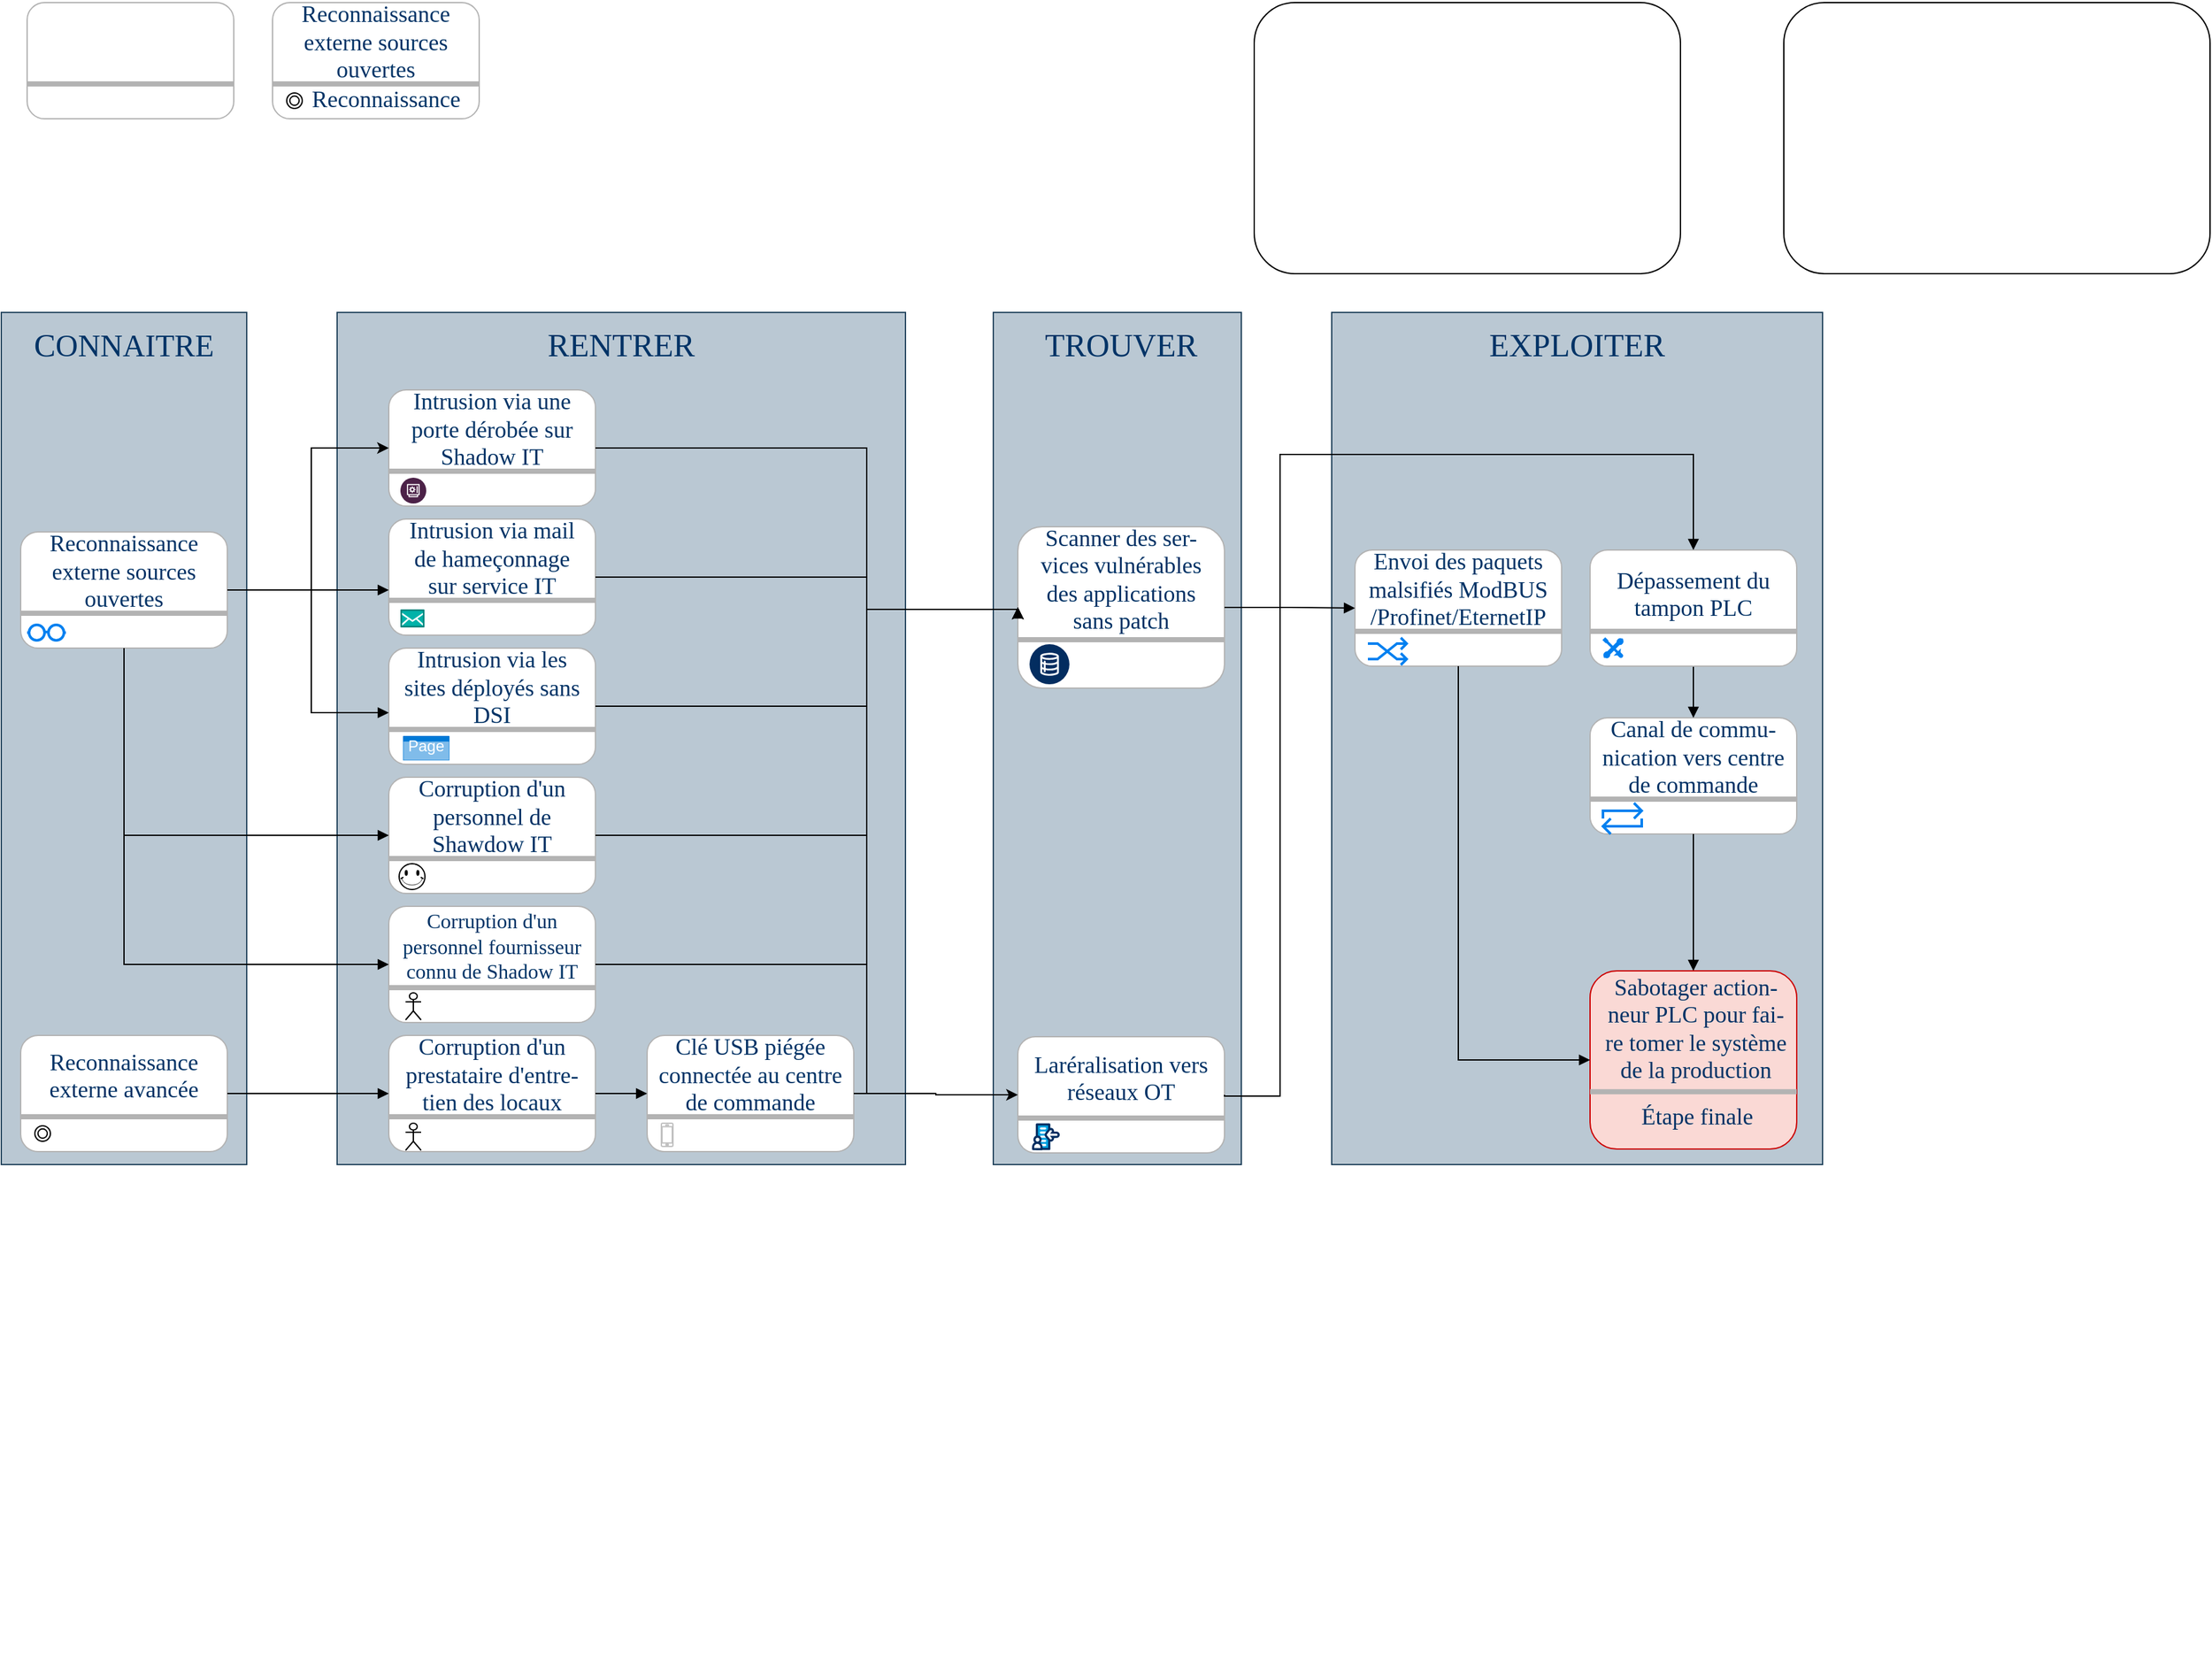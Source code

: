 <mxfile version="26.0.2">
  <diagram name="Page-1" id="RlsRpv23-9_5WFNjJSw9">
    <mxGraphModel dx="2317" dy="1750" grid="1" gridSize="10" guides="1" tooltips="1" connect="1" arrows="1" fold="1" page="1" pageScale="1" pageWidth="827" pageHeight="1169" math="0" shadow="0">
      <root>
        <mxCell id="0" />
        <mxCell id="1" parent="0" />
        <mxCell id="5TMJ9wo4u4vXd0iV7xd8-3" value="" style="rounded=1;whiteSpace=wrap;html=1;" vertex="1" parent="1">
          <mxGeometry x="1010" y="60" width="330" height="210" as="geometry" />
        </mxCell>
        <mxCell id="5TMJ9wo4u4vXd0iV7xd8-4" value="" style="rounded=1;whiteSpace=wrap;html=1;" vertex="1" parent="1">
          <mxGeometry x="1420" y="60" width="330" height="210" as="geometry" />
        </mxCell>
        <mxCell id="5TMJ9wo4u4vXd0iV7xd8-5" value="" style="rounded=0;whiteSpace=wrap;html=1;fillColor=#bac8d3;strokeColor=#23445d;labelBackgroundColor=none;" vertex="1" parent="1">
          <mxGeometry x="40" y="300" width="190" height="660" as="geometry" />
        </mxCell>
        <mxCell id="5TMJ9wo4u4vXd0iV7xd8-8" value="&lt;font face=&quot;Times New Roman&quot; style=&quot;color: rgb(0, 51, 102); font-size: 25px;&quot;&gt;C&lt;/font&gt;&lt;font face=&quot;Times New Roman&quot; style=&quot;color: rgb(0, 51, 102); font-size: 24px;&quot;&gt;ONNAITRE&lt;/font&gt;" style="text;html=1;align=center;verticalAlign=middle;whiteSpace=wrap;rounded=0;" vertex="1" parent="1">
          <mxGeometry x="65" y="310" width="140" height="30" as="geometry" />
        </mxCell>
        <mxCell id="5TMJ9wo4u4vXd0iV7xd8-11" value="" style="shape=link;html=1;rounded=0;" edge="1" parent="1">
          <mxGeometry width="100" relative="1" as="geometry">
            <mxPoint x="62.5" y="500" as="sourcePoint" />
            <mxPoint x="62.5" y="500" as="targetPoint" />
          </mxGeometry>
        </mxCell>
        <mxCell id="5TMJ9wo4u4vXd0iV7xd8-12" value="" style="shape=link;html=1;rounded=0;" edge="1" parent="1">
          <mxGeometry width="100" relative="1" as="geometry">
            <mxPoint x="62.5" y="500" as="sourcePoint" />
            <mxPoint x="62.5" y="500" as="targetPoint" />
          </mxGeometry>
        </mxCell>
        <mxCell id="5TMJ9wo4u4vXd0iV7xd8-17" value="" style="group" vertex="1" connectable="0" parent="1">
          <mxGeometry x="60" y="60" width="160" height="90" as="geometry" />
        </mxCell>
        <mxCell id="5TMJ9wo4u4vXd0iV7xd8-14" value="" style="rounded=1;whiteSpace=wrap;html=1;glass=0;strokeColor=#B3B3B3;" vertex="1" parent="5TMJ9wo4u4vXd0iV7xd8-17">
          <mxGeometry width="160" height="90" as="geometry" />
        </mxCell>
        <mxCell id="5TMJ9wo4u4vXd0iV7xd8-16" value="" style="line;strokeWidth=4;html=1;perimeter=backbonePerimeter;points=[];outlineConnect=0;fillColor=default;gradientColor=none;strokeColor=#B3B3B3;" vertex="1" parent="5TMJ9wo4u4vXd0iV7xd8-17">
          <mxGeometry y="58" width="160" height="10" as="geometry" />
        </mxCell>
        <mxCell id="5TMJ9wo4u4vXd0iV7xd8-18" value="" style="group" vertex="1" connectable="0" parent="1">
          <mxGeometry x="55" y="470" width="160" height="90" as="geometry" />
        </mxCell>
        <mxCell id="5TMJ9wo4u4vXd0iV7xd8-19" value="" style="rounded=1;whiteSpace=wrap;html=1;glass=0;strokeColor=#B3B3B3;" vertex="1" parent="5TMJ9wo4u4vXd0iV7xd8-18">
          <mxGeometry width="160" height="90" as="geometry" />
        </mxCell>
        <mxCell id="5TMJ9wo4u4vXd0iV7xd8-20" value="" style="line;strokeWidth=4;html=1;perimeter=backbonePerimeter;points=[];outlineConnect=0;fillColor=default;gradientColor=none;strokeColor=#B3B3B3;" vertex="1" parent="5TMJ9wo4u4vXd0iV7xd8-18">
          <mxGeometry y="58" width="160" height="10" as="geometry" />
        </mxCell>
        <mxCell id="5TMJ9wo4u4vXd0iV7xd8-21" value="&lt;font face=&quot;Times New Roman&quot; style=&quot;color: rgb(0, 51, 102); font-size: 18px;&quot;&gt;Reconnaissance externe sources ouvertes&lt;/font&gt;" style="text;align=center;verticalAlign=bottom;rounded=0;spacing=0;horizontal=1;fontSize=12;labelPosition=center;verticalLabelPosition=top;spacingTop=0;spacingBottom=0;spacingLeft=0;spacingRight=0;html=1;whiteSpace=wrap;" vertex="1" parent="5TMJ9wo4u4vXd0iV7xd8-18">
          <mxGeometry x="10" y="63" width="140" as="geometry" />
        </mxCell>
        <mxCell id="5TMJ9wo4u4vXd0iV7xd8-211" value="" style="html=1;verticalLabelPosition=bottom;align=center;labelBackgroundColor=#ffffff;verticalAlign=top;strokeWidth=2;strokeColor=#0080F0;shadow=0;dashed=0;shape=mxgraph.ios7.icons.glasses;" vertex="1" parent="5TMJ9wo4u4vXd0iV7xd8-18">
          <mxGeometry x="5" y="72" width="30" height="12" as="geometry" />
        </mxCell>
        <mxCell id="5TMJ9wo4u4vXd0iV7xd8-26" value="" style="shape=link;html=1;rounded=0;" edge="1" parent="1">
          <mxGeometry width="100" relative="1" as="geometry">
            <mxPoint x="257.5" y="90" as="sourcePoint" />
            <mxPoint x="257.5" y="90" as="targetPoint" />
          </mxGeometry>
        </mxCell>
        <mxCell id="5TMJ9wo4u4vXd0iV7xd8-27" value="" style="shape=link;html=1;rounded=0;" edge="1" parent="1">
          <mxGeometry width="100" relative="1" as="geometry">
            <mxPoint x="257.5" y="90" as="sourcePoint" />
            <mxPoint x="257.5" y="90" as="targetPoint" />
          </mxGeometry>
        </mxCell>
        <mxCell id="5TMJ9wo4u4vXd0iV7xd8-28" value="" style="group" vertex="1" connectable="0" parent="1">
          <mxGeometry x="250" y="60" width="160" height="90" as="geometry" />
        </mxCell>
        <mxCell id="5TMJ9wo4u4vXd0iV7xd8-29" value="" style="rounded=1;whiteSpace=wrap;html=1;glass=0;strokeColor=#B3B3B3;" vertex="1" parent="5TMJ9wo4u4vXd0iV7xd8-28">
          <mxGeometry width="160" height="90" as="geometry" />
        </mxCell>
        <mxCell id="5TMJ9wo4u4vXd0iV7xd8-30" value="" style="line;strokeWidth=4;html=1;perimeter=backbonePerimeter;points=[];outlineConnect=0;fillColor=default;gradientColor=none;strokeColor=#B3B3B3;" vertex="1" parent="5TMJ9wo4u4vXd0iV7xd8-28">
          <mxGeometry y="58" width="160" height="10" as="geometry" />
        </mxCell>
        <mxCell id="5TMJ9wo4u4vXd0iV7xd8-31" value="&lt;font face=&quot;Times New Roman&quot; style=&quot;color: rgb(0, 51, 102); font-size: 18px;&quot;&gt;Reconnaissance externe sources ouvertes&lt;/font&gt;" style="text;align=center;verticalAlign=bottom;rounded=0;spacing=0;horizontal=1;fontSize=12;labelPosition=center;verticalLabelPosition=top;spacingTop=0;spacingBottom=0;spacingLeft=0;spacingRight=0;html=1;whiteSpace=wrap;" vertex="1" parent="5TMJ9wo4u4vXd0iV7xd8-28">
          <mxGeometry x="10" y="63" width="140" as="geometry" />
        </mxCell>
        <mxCell id="5TMJ9wo4u4vXd0iV7xd8-32" value="" style="ellipse;shape=doubleEllipse;whiteSpace=wrap;html=1;aspect=fixed;fontColor=#003366;" vertex="1" parent="5TMJ9wo4u4vXd0iV7xd8-28">
          <mxGeometry x="11" y="70" width="12" height="12" as="geometry" />
        </mxCell>
        <mxCell id="5TMJ9wo4u4vXd0iV7xd8-33" value="&lt;font face=&quot;Times New Roman&quot; style=&quot;color: rgb(0, 51, 102); font-size: 18px;&quot;&gt;Reconnaissance&lt;/font&gt;" style="text;align=center;verticalAlign=bottom;rounded=0;spacing=0;horizontal=1;fontSize=12;labelPosition=center;verticalLabelPosition=top;spacingTop=0;spacingBottom=0;spacingLeft=0;spacingRight=0;html=1;whiteSpace=wrap;" vertex="1" parent="1">
          <mxGeometry x="268" y="146" width="140" as="geometry" />
        </mxCell>
        <mxCell id="5TMJ9wo4u4vXd0iV7xd8-34" value="" style="shape=link;html=1;rounded=0;" edge="1" parent="1">
          <mxGeometry width="100" relative="1" as="geometry">
            <mxPoint x="62.5" y="890" as="sourcePoint" />
            <mxPoint x="62.5" y="890" as="targetPoint" />
          </mxGeometry>
        </mxCell>
        <mxCell id="5TMJ9wo4u4vXd0iV7xd8-35" value="" style="shape=link;html=1;rounded=0;" edge="1" parent="1">
          <mxGeometry width="100" relative="1" as="geometry">
            <mxPoint x="62.5" y="890" as="sourcePoint" />
            <mxPoint x="62.5" y="890" as="targetPoint" />
          </mxGeometry>
        </mxCell>
        <mxCell id="5TMJ9wo4u4vXd0iV7xd8-36" value="" style="group" vertex="1" connectable="0" parent="1">
          <mxGeometry x="55" y="860" width="160" height="90" as="geometry" />
        </mxCell>
        <mxCell id="5TMJ9wo4u4vXd0iV7xd8-37" value="" style="rounded=1;whiteSpace=wrap;html=1;glass=0;strokeColor=#B3B3B3;" vertex="1" parent="5TMJ9wo4u4vXd0iV7xd8-36">
          <mxGeometry width="160" height="90" as="geometry" />
        </mxCell>
        <mxCell id="5TMJ9wo4u4vXd0iV7xd8-38" value="" style="line;strokeWidth=4;html=1;perimeter=backbonePerimeter;points=[];outlineConnect=0;fillColor=default;gradientColor=none;strokeColor=#B3B3B3;" vertex="1" parent="5TMJ9wo4u4vXd0iV7xd8-36">
          <mxGeometry y="58" width="160" height="10" as="geometry" />
        </mxCell>
        <mxCell id="5TMJ9wo4u4vXd0iV7xd8-39" value="&lt;font face=&quot;Times New Roman&quot; style=&quot;color: rgb(0, 51, 102); font-size: 18px;&quot;&gt;Reconnaissance externe avancée&lt;/font&gt;" style="text;align=center;verticalAlign=bottom;rounded=0;spacing=0;horizontal=1;fontSize=12;labelPosition=center;verticalLabelPosition=top;spacingTop=0;spacingBottom=0;spacingLeft=0;spacingRight=0;html=1;whiteSpace=wrap;" vertex="1" parent="5TMJ9wo4u4vXd0iV7xd8-36">
          <mxGeometry x="10" y="53" width="140" as="geometry" />
        </mxCell>
        <mxCell id="5TMJ9wo4u4vXd0iV7xd8-40" value="" style="ellipse;shape=doubleEllipse;whiteSpace=wrap;html=1;aspect=fixed;fontColor=#003366;" vertex="1" parent="5TMJ9wo4u4vXd0iV7xd8-36">
          <mxGeometry x="11" y="70" width="12" height="12" as="geometry" />
        </mxCell>
        <mxCell id="5TMJ9wo4u4vXd0iV7xd8-43" value="" style="rounded=0;whiteSpace=wrap;html=1;fillColor=#bac8d3;strokeColor=#23445d;" vertex="1" parent="1">
          <mxGeometry x="300" y="300" width="440" height="660" as="geometry" />
        </mxCell>
        <mxCell id="5TMJ9wo4u4vXd0iV7xd8-44" value="&lt;font face=&quot;Times New Roman&quot; color=&quot;#003366&quot;&gt;&lt;span style=&quot;caret-color: rgb(0, 51, 102); font-size: 25px;&quot;&gt;RENTRER&lt;/span&gt;&lt;/font&gt;" style="text;html=1;align=center;verticalAlign=middle;whiteSpace=wrap;rounded=0;" vertex="1" parent="1">
          <mxGeometry x="450" y="310" width="140" height="30" as="geometry" />
        </mxCell>
        <mxCell id="5TMJ9wo4u4vXd0iV7xd8-45" value="" style="shape=link;html=1;rounded=0;" edge="1" parent="1">
          <mxGeometry width="100" relative="1" as="geometry">
            <mxPoint x="347.5" y="390" as="sourcePoint" />
            <mxPoint x="347.5" y="390" as="targetPoint" />
          </mxGeometry>
        </mxCell>
        <mxCell id="5TMJ9wo4u4vXd0iV7xd8-46" value="" style="shape=link;html=1;rounded=0;" edge="1" parent="1">
          <mxGeometry width="100" relative="1" as="geometry">
            <mxPoint x="347.5" y="390" as="sourcePoint" />
            <mxPoint x="347.5" y="390" as="targetPoint" />
          </mxGeometry>
        </mxCell>
        <mxCell id="5TMJ9wo4u4vXd0iV7xd8-47" value="" style="group" vertex="1" connectable="0" parent="1">
          <mxGeometry x="340" y="360" width="160" height="90" as="geometry" />
        </mxCell>
        <mxCell id="5TMJ9wo4u4vXd0iV7xd8-48" value="" style="rounded=1;whiteSpace=wrap;html=1;glass=0;strokeColor=#B3B3B3;" vertex="1" parent="5TMJ9wo4u4vXd0iV7xd8-47">
          <mxGeometry width="160" height="90" as="geometry" />
        </mxCell>
        <mxCell id="5TMJ9wo4u4vXd0iV7xd8-49" value="" style="line;strokeWidth=4;html=1;perimeter=backbonePerimeter;points=[];outlineConnect=0;fillColor=default;gradientColor=none;strokeColor=#B3B3B3;" vertex="1" parent="5TMJ9wo4u4vXd0iV7xd8-47">
          <mxGeometry y="58" width="160" height="10" as="geometry" />
        </mxCell>
        <mxCell id="5TMJ9wo4u4vXd0iV7xd8-50" value="&lt;font face=&quot;Times New Roman&quot; style=&quot;color: rgb(0, 51, 102); font-size: 18px;&quot;&gt;Intrusion via une porte dérobée sur Shadow IT&lt;/font&gt;" style="text;align=center;verticalAlign=bottom;rounded=0;spacing=0;horizontal=1;fontSize=12;labelPosition=center;verticalLabelPosition=top;spacingTop=0;spacingBottom=0;spacingLeft=0;spacingRight=0;html=1;whiteSpace=wrap;" vertex="1" parent="5TMJ9wo4u4vXd0iV7xd8-47">
          <mxGeometry x="10" y="63" width="140" as="geometry" />
        </mxCell>
        <mxCell id="5TMJ9wo4u4vXd0iV7xd8-196" value="" style="verticalLabelPosition=bottom;aspect=fixed;html=1;shape=mxgraph.salesforce.financial_services2;" vertex="1" parent="5TMJ9wo4u4vXd0iV7xd8-47">
          <mxGeometry x="9" y="68" width="20" height="20" as="geometry" />
        </mxCell>
        <mxCell id="5TMJ9wo4u4vXd0iV7xd8-53" value="" style="shape=link;html=1;rounded=0;" edge="1" parent="1">
          <mxGeometry width="100" relative="1" as="geometry">
            <mxPoint x="347.5" y="490" as="sourcePoint" />
            <mxPoint x="347.5" y="490" as="targetPoint" />
          </mxGeometry>
        </mxCell>
        <mxCell id="5TMJ9wo4u4vXd0iV7xd8-54" value="" style="shape=link;html=1;rounded=0;" edge="1" parent="1">
          <mxGeometry width="100" relative="1" as="geometry">
            <mxPoint x="347.5" y="490" as="sourcePoint" />
            <mxPoint x="347.5" y="490" as="targetPoint" />
          </mxGeometry>
        </mxCell>
        <mxCell id="5TMJ9wo4u4vXd0iV7xd8-55" value="" style="group" vertex="1" connectable="0" parent="1">
          <mxGeometry x="340" y="460" width="160" height="111" as="geometry" />
        </mxCell>
        <mxCell id="5TMJ9wo4u4vXd0iV7xd8-56" value="" style="rounded=1;whiteSpace=wrap;html=1;glass=0;strokeColor=#B3B3B3;" vertex="1" parent="5TMJ9wo4u4vXd0iV7xd8-55">
          <mxGeometry width="160" height="90" as="geometry" />
        </mxCell>
        <mxCell id="5TMJ9wo4u4vXd0iV7xd8-57" value="" style="line;strokeWidth=4;html=1;perimeter=backbonePerimeter;points=[];outlineConnect=0;fillColor=default;gradientColor=none;strokeColor=#B3B3B3;" vertex="1" parent="5TMJ9wo4u4vXd0iV7xd8-55">
          <mxGeometry y="58" width="160" height="10" as="geometry" />
        </mxCell>
        <mxCell id="5TMJ9wo4u4vXd0iV7xd8-58" value="&lt;font face=&quot;Times New Roman&quot; style=&quot;color: rgb(0, 51, 102); font-size: 18px;&quot;&gt;Intrusion via mail de hameçonnage sur service IT&lt;/font&gt;" style="text;align=center;verticalAlign=bottom;rounded=0;spacing=0;horizontal=1;fontSize=12;labelPosition=center;verticalLabelPosition=top;spacingTop=0;spacingBottom=0;spacingLeft=0;spacingRight=0;html=1;whiteSpace=wrap;" vertex="1" parent="5TMJ9wo4u4vXd0iV7xd8-55">
          <mxGeometry x="10" y="63" width="140" as="geometry" />
        </mxCell>
        <mxCell id="5TMJ9wo4u4vXd0iV7xd8-197" value="" style="verticalLabelPosition=bottom;aspect=fixed;html=1;shape=mxgraph.salesforce.inbox;" vertex="1" parent="5TMJ9wo4u4vXd0iV7xd8-55">
          <mxGeometry x="9" y="70" width="18.67" height="14" as="geometry" />
        </mxCell>
        <mxCell id="5TMJ9wo4u4vXd0iV7xd8-61" value="" style="shape=link;html=1;rounded=0;" edge="1" parent="1">
          <mxGeometry width="100" relative="1" as="geometry">
            <mxPoint x="347.5" y="593" as="sourcePoint" />
            <mxPoint x="347.5" y="593" as="targetPoint" />
          </mxGeometry>
        </mxCell>
        <mxCell id="5TMJ9wo4u4vXd0iV7xd8-62" value="" style="shape=link;html=1;rounded=0;" edge="1" parent="1">
          <mxGeometry width="100" relative="1" as="geometry">
            <mxPoint x="347.5" y="593" as="sourcePoint" />
            <mxPoint x="347.5" y="593" as="targetPoint" />
          </mxGeometry>
        </mxCell>
        <mxCell id="5TMJ9wo4u4vXd0iV7xd8-63" value="" style="group" vertex="1" connectable="0" parent="1">
          <mxGeometry x="340" y="560" width="160" height="141" as="geometry" />
        </mxCell>
        <mxCell id="5TMJ9wo4u4vXd0iV7xd8-64" value="" style="rounded=1;whiteSpace=wrap;html=1;glass=0;strokeColor=#B3B3B3;" vertex="1" parent="5TMJ9wo4u4vXd0iV7xd8-63">
          <mxGeometry width="160" height="90" as="geometry" />
        </mxCell>
        <mxCell id="5TMJ9wo4u4vXd0iV7xd8-65" value="" style="line;strokeWidth=4;html=1;perimeter=backbonePerimeter;points=[];outlineConnect=0;fillColor=default;gradientColor=none;strokeColor=#B3B3B3;" vertex="1" parent="5TMJ9wo4u4vXd0iV7xd8-63">
          <mxGeometry y="58" width="160" height="10" as="geometry" />
        </mxCell>
        <mxCell id="5TMJ9wo4u4vXd0iV7xd8-66" value="&lt;font face=&quot;Times New Roman&quot; style=&quot;color: rgb(0, 51, 102); font-size: 18px;&quot;&gt;Intrusion via les sites déployés sans DSI&lt;/font&gt;" style="text;align=center;verticalAlign=bottom;rounded=0;spacing=0;horizontal=1;fontSize=12;labelPosition=center;verticalLabelPosition=top;spacingTop=0;spacingBottom=0;spacingLeft=0;spacingRight=0;html=1;whiteSpace=wrap;" vertex="1" parent="5TMJ9wo4u4vXd0iV7xd8-63">
          <mxGeometry x="10" y="63" width="140" as="geometry" />
        </mxCell>
        <mxCell id="5TMJ9wo4u4vXd0iV7xd8-198" value="Page" style="html=1;whiteSpace=wrap;strokeColor=none;fillColor=#0079D6;labelPosition=center;verticalLabelPosition=middle;verticalAlign=top;align=center;fontSize=12;outlineConnect=0;spacingTop=-6;fontColor=#FFFFFF;sketch=0;shape=mxgraph.sitemap.page;" vertex="1" parent="5TMJ9wo4u4vXd0iV7xd8-63">
          <mxGeometry x="11" y="68" width="36" height="19" as="geometry" />
        </mxCell>
        <mxCell id="5TMJ9wo4u4vXd0iV7xd8-74" value="" style="shape=link;html=1;rounded=0;" edge="1" parent="1">
          <mxGeometry width="100" relative="1" as="geometry">
            <mxPoint x="347.5" y="690" as="sourcePoint" />
            <mxPoint x="347.5" y="690" as="targetPoint" />
          </mxGeometry>
        </mxCell>
        <mxCell id="5TMJ9wo4u4vXd0iV7xd8-75" value="" style="shape=link;html=1;rounded=0;" edge="1" parent="1">
          <mxGeometry width="100" relative="1" as="geometry">
            <mxPoint x="347.5" y="690" as="sourcePoint" />
            <mxPoint x="347.5" y="690" as="targetPoint" />
          </mxGeometry>
        </mxCell>
        <mxCell id="5TMJ9wo4u4vXd0iV7xd8-76" value="" style="group" vertex="1" connectable="0" parent="1">
          <mxGeometry x="340" y="660" width="160" height="170" as="geometry" />
        </mxCell>
        <mxCell id="5TMJ9wo4u4vXd0iV7xd8-77" value="" style="rounded=1;whiteSpace=wrap;html=1;glass=0;strokeColor=#B3B3B3;" vertex="1" parent="5TMJ9wo4u4vXd0iV7xd8-76">
          <mxGeometry width="160" height="90" as="geometry" />
        </mxCell>
        <mxCell id="5TMJ9wo4u4vXd0iV7xd8-78" value="" style="line;strokeWidth=4;html=1;perimeter=backbonePerimeter;points=[];outlineConnect=0;fillColor=default;gradientColor=none;strokeColor=#B3B3B3;" vertex="1" parent="5TMJ9wo4u4vXd0iV7xd8-76">
          <mxGeometry y="58" width="160" height="10" as="geometry" />
        </mxCell>
        <mxCell id="5TMJ9wo4u4vXd0iV7xd8-79" value="&lt;font face=&quot;Times New Roman&quot; style=&quot;color: rgb(0, 51, 102); font-size: 18px;&quot;&gt;Corruption d&#39;un personnel de Shawdow IT&lt;/font&gt;" style="text;align=center;verticalAlign=bottom;rounded=0;spacing=0;horizontal=1;fontSize=12;labelPosition=center;verticalLabelPosition=top;spacingTop=0;spacingBottom=0;spacingLeft=0;spacingRight=0;html=1;whiteSpace=wrap;" vertex="1" parent="5TMJ9wo4u4vXd0iV7xd8-76">
          <mxGeometry x="10" y="63" width="140" as="geometry" />
        </mxCell>
        <mxCell id="5TMJ9wo4u4vXd0iV7xd8-199" value="" style="verticalLabelPosition=bottom;verticalAlign=top;html=1;shape=mxgraph.basic.smiley" vertex="1" parent="5TMJ9wo4u4vXd0iV7xd8-76">
          <mxGeometry x="8" y="67" width="20" height="20" as="geometry" />
        </mxCell>
        <mxCell id="5TMJ9wo4u4vXd0iV7xd8-82" value="" style="shape=link;html=1;rounded=0;" edge="1" parent="1">
          <mxGeometry width="100" relative="1" as="geometry">
            <mxPoint x="347.5" y="790" as="sourcePoint" />
            <mxPoint x="347.5" y="790" as="targetPoint" />
          </mxGeometry>
        </mxCell>
        <mxCell id="5TMJ9wo4u4vXd0iV7xd8-83" value="" style="shape=link;html=1;rounded=0;" edge="1" parent="1">
          <mxGeometry width="100" relative="1" as="geometry">
            <mxPoint x="347.5" y="790" as="sourcePoint" />
            <mxPoint x="347.5" y="790" as="targetPoint" />
          </mxGeometry>
        </mxCell>
        <mxCell id="5TMJ9wo4u4vXd0iV7xd8-84" value="" style="group" vertex="1" connectable="0" parent="1">
          <mxGeometry x="340" y="760" width="160" height="119" as="geometry" />
        </mxCell>
        <mxCell id="5TMJ9wo4u4vXd0iV7xd8-85" value="" style="rounded=1;whiteSpace=wrap;html=1;glass=0;strokeColor=#B3B3B3;" vertex="1" parent="5TMJ9wo4u4vXd0iV7xd8-84">
          <mxGeometry width="160" height="90" as="geometry" />
        </mxCell>
        <mxCell id="5TMJ9wo4u4vXd0iV7xd8-86" value="" style="line;strokeWidth=4;html=1;perimeter=backbonePerimeter;points=[];outlineConnect=0;fillColor=default;gradientColor=none;strokeColor=#B3B3B3;" vertex="1" parent="5TMJ9wo4u4vXd0iV7xd8-84">
          <mxGeometry y="58" width="160" height="10" as="geometry" />
        </mxCell>
        <mxCell id="5TMJ9wo4u4vXd0iV7xd8-87" value="&lt;font face=&quot;Times New Roman&quot; style=&quot;color: rgb(0, 51, 102); font-size: 16px;&quot;&gt;Corruption d&#39;un personnel fournisseur connu de Shadow IT&lt;/font&gt;" style="text;align=center;verticalAlign=bottom;rounded=0;spacing=0;horizontal=1;fontSize=12;labelPosition=center;verticalLabelPosition=top;spacingTop=0;spacingBottom=0;spacingLeft=0;spacingRight=0;html=1;whiteSpace=wrap;" vertex="1" parent="5TMJ9wo4u4vXd0iV7xd8-84">
          <mxGeometry x="10" y="59" width="140" as="geometry" />
        </mxCell>
        <mxCell id="5TMJ9wo4u4vXd0iV7xd8-200" value="Actor" style="shape=umlActor;verticalLabelPosition=bottom;verticalAlign=top;outlineConnect=0;fontColor=none;noLabel=1;" vertex="1" parent="5TMJ9wo4u4vXd0iV7xd8-84">
          <mxGeometry x="13" y="67" width="12" height="21" as="geometry" />
        </mxCell>
        <mxCell id="5TMJ9wo4u4vXd0iV7xd8-90" value="" style="shape=link;html=1;rounded=0;" edge="1" parent="1">
          <mxGeometry width="100" relative="1" as="geometry">
            <mxPoint x="347.5" y="890" as="sourcePoint" />
            <mxPoint x="347.5" y="890" as="targetPoint" />
          </mxGeometry>
        </mxCell>
        <mxCell id="5TMJ9wo4u4vXd0iV7xd8-91" value="" style="shape=link;html=1;rounded=0;" edge="1" parent="1">
          <mxGeometry width="100" relative="1" as="geometry">
            <mxPoint x="347.5" y="890" as="sourcePoint" />
            <mxPoint x="347.5" y="890" as="targetPoint" />
          </mxGeometry>
        </mxCell>
        <mxCell id="5TMJ9wo4u4vXd0iV7xd8-92" value="" style="group" vertex="1" connectable="0" parent="1">
          <mxGeometry x="340" y="860" width="160" height="90" as="geometry" />
        </mxCell>
        <mxCell id="5TMJ9wo4u4vXd0iV7xd8-93" value="" style="rounded=1;whiteSpace=wrap;html=1;glass=0;strokeColor=#B3B3B3;" vertex="1" parent="5TMJ9wo4u4vXd0iV7xd8-92">
          <mxGeometry width="160" height="90" as="geometry" />
        </mxCell>
        <mxCell id="5TMJ9wo4u4vXd0iV7xd8-94" value="" style="line;strokeWidth=4;html=1;perimeter=backbonePerimeter;points=[];outlineConnect=0;fillColor=default;gradientColor=none;strokeColor=#B3B3B3;" vertex="1" parent="5TMJ9wo4u4vXd0iV7xd8-92">
          <mxGeometry y="58" width="160" height="10" as="geometry" />
        </mxCell>
        <mxCell id="5TMJ9wo4u4vXd0iV7xd8-95" value="&lt;font face=&quot;Times New Roman&quot; style=&quot;color: rgb(0, 51, 102); font-size: 18px;&quot;&gt;Corruption d&#39;un prestataire d&#39;entre-tien des locaux&lt;/font&gt;" style="text;align=center;verticalAlign=bottom;rounded=0;spacing=0;horizontal=1;fontSize=12;labelPosition=center;verticalLabelPosition=top;spacingTop=0;spacingBottom=0;spacingLeft=0;spacingRight=0;html=1;whiteSpace=wrap;" vertex="1" parent="5TMJ9wo4u4vXd0iV7xd8-92">
          <mxGeometry x="10" y="63" width="140" as="geometry" />
        </mxCell>
        <mxCell id="5TMJ9wo4u4vXd0iV7xd8-101" value="" style="endArrow=block;html=1;rounded=0;exitX=1;exitY=0.5;exitDx=0;exitDy=0;endFill=1;" edge="1" parent="1" source="5TMJ9wo4u4vXd0iV7xd8-19">
          <mxGeometry width="50" height="50" relative="1" as="geometry">
            <mxPoint x="190" y="230" as="sourcePoint" />
            <mxPoint x="340" y="515" as="targetPoint" />
          </mxGeometry>
        </mxCell>
        <mxCell id="5TMJ9wo4u4vXd0iV7xd8-102" value="" style="endArrow=classic;html=1;rounded=0;edgeStyle=orthogonalEdgeStyle;entryX=0;entryY=0.5;entryDx=0;entryDy=0;startArrow=block;startFill=1;" edge="1" parent="1" target="5TMJ9wo4u4vXd0iV7xd8-48">
          <mxGeometry width="50" height="50" relative="1" as="geometry">
            <mxPoint x="340" y="610" as="sourcePoint" />
            <mxPoint x="290" y="390" as="targetPoint" />
            <Array as="points">
              <mxPoint x="340" y="610" />
              <mxPoint x="280" y="610" />
              <mxPoint x="280" y="405" />
            </Array>
          </mxGeometry>
        </mxCell>
        <mxCell id="5TMJ9wo4u4vXd0iV7xd8-104" value="" style="endArrow=block;html=1;rounded=0;exitX=0.5;exitY=1;exitDx=0;exitDy=0;entryX=0;entryY=0.5;entryDx=0;entryDy=0;edgeStyle=orthogonalEdgeStyle;endFill=1;" edge="1" parent="1" source="5TMJ9wo4u4vXd0iV7xd8-19" target="5TMJ9wo4u4vXd0iV7xd8-77">
          <mxGeometry width="50" height="50" relative="1" as="geometry">
            <mxPoint x="190" y="250" as="sourcePoint" />
            <mxPoint x="240" y="200" as="targetPoint" />
          </mxGeometry>
        </mxCell>
        <mxCell id="5TMJ9wo4u4vXd0iV7xd8-106" value="" style="endArrow=block;html=1;rounded=0;exitX=0.5;exitY=1;exitDx=0;exitDy=0;entryX=0;entryY=0.5;entryDx=0;entryDy=0;edgeStyle=orthogonalEdgeStyle;endFill=1;" edge="1" parent="1" source="5TMJ9wo4u4vXd0iV7xd8-19" target="5TMJ9wo4u4vXd0iV7xd8-85">
          <mxGeometry width="50" height="50" relative="1" as="geometry">
            <mxPoint x="450" y="230" as="sourcePoint" />
            <mxPoint x="500" y="180" as="targetPoint" />
          </mxGeometry>
        </mxCell>
        <mxCell id="5TMJ9wo4u4vXd0iV7xd8-107" value="" style="endArrow=block;html=1;rounded=0;exitX=1;exitY=0.5;exitDx=0;exitDy=0;entryX=0;entryY=0.5;entryDx=0;entryDy=0;endFill=1;" edge="1" parent="1" source="5TMJ9wo4u4vXd0iV7xd8-37" target="5TMJ9wo4u4vXd0iV7xd8-93">
          <mxGeometry width="50" height="50" relative="1" as="geometry">
            <mxPoint x="890" y="820" as="sourcePoint" />
            <mxPoint x="940" y="770" as="targetPoint" />
          </mxGeometry>
        </mxCell>
        <mxCell id="5TMJ9wo4u4vXd0iV7xd8-108" value="" style="shape=link;html=1;rounded=0;" edge="1" parent="1">
          <mxGeometry width="100" relative="1" as="geometry">
            <mxPoint x="547.5" y="890" as="sourcePoint" />
            <mxPoint x="547.5" y="890" as="targetPoint" />
          </mxGeometry>
        </mxCell>
        <mxCell id="5TMJ9wo4u4vXd0iV7xd8-109" value="" style="shape=link;html=1;rounded=0;" edge="1" parent="1">
          <mxGeometry width="100" relative="1" as="geometry">
            <mxPoint x="547.5" y="890" as="sourcePoint" />
            <mxPoint x="547.5" y="890" as="targetPoint" />
          </mxGeometry>
        </mxCell>
        <mxCell id="5TMJ9wo4u4vXd0iV7xd8-110" value="" style="group" vertex="1" connectable="0" parent="1">
          <mxGeometry x="540" y="860" width="230" height="482" as="geometry" />
        </mxCell>
        <mxCell id="5TMJ9wo4u4vXd0iV7xd8-111" value="" style="rounded=1;whiteSpace=wrap;html=1;glass=0;strokeColor=#B3B3B3;" vertex="1" parent="5TMJ9wo4u4vXd0iV7xd8-110">
          <mxGeometry width="160" height="90" as="geometry" />
        </mxCell>
        <mxCell id="5TMJ9wo4u4vXd0iV7xd8-112" value="" style="line;strokeWidth=4;html=1;perimeter=backbonePerimeter;points=[];outlineConnect=0;fillColor=default;gradientColor=none;strokeColor=#B3B3B3;" vertex="1" parent="5TMJ9wo4u4vXd0iV7xd8-110">
          <mxGeometry y="58" width="160" height="10" as="geometry" />
        </mxCell>
        <mxCell id="5TMJ9wo4u4vXd0iV7xd8-113" value="&lt;font face=&quot;Times New Roman&quot; style=&quot;color: rgb(0, 51, 102); font-size: 18px;&quot;&gt;Clé USB piégée connectée au centre de commande&lt;/font&gt;" style="text;align=center;verticalAlign=bottom;rounded=0;spacing=0;horizontal=1;fontSize=12;labelPosition=center;verticalLabelPosition=top;spacingTop=0;spacingBottom=0;spacingLeft=0;spacingRight=0;html=1;whiteSpace=wrap;" vertex="1" parent="5TMJ9wo4u4vXd0iV7xd8-110">
          <mxGeometry x="10" y="63" width="140" as="geometry" />
        </mxCell>
        <mxCell id="5TMJ9wo4u4vXd0iV7xd8-202" value="" style="html=1;verticalLabelPosition=bottom;labelBackgroundColor=#ffffff;verticalAlign=top;shadow=0;dashed=0;strokeWidth=1;shape=mxgraph.ios7.misc.iphone;strokeColor=#c0c0c0;" vertex="1" parent="5TMJ9wo4u4vXd0iV7xd8-110">
          <mxGeometry x="11" y="68" width="9" height="18" as="geometry" />
        </mxCell>
        <mxCell id="5TMJ9wo4u4vXd0iV7xd8-116" value="" style="endArrow=block;html=1;rounded=0;exitX=1;exitY=0.5;exitDx=0;exitDy=0;entryX=0;entryY=0.5;entryDx=0;entryDy=0;endFill=1;" edge="1" parent="1" source="5TMJ9wo4u4vXd0iV7xd8-93" target="5TMJ9wo4u4vXd0iV7xd8-111">
          <mxGeometry width="50" height="50" relative="1" as="geometry">
            <mxPoint x="360" y="1120" as="sourcePoint" />
            <mxPoint x="410" y="1070" as="targetPoint" />
          </mxGeometry>
        </mxCell>
        <mxCell id="5TMJ9wo4u4vXd0iV7xd8-118" value="" style="rounded=0;whiteSpace=wrap;html=1;fillColor=#bac8d3;strokeColor=#23445d;labelBackgroundColor=none;" vertex="1" parent="1">
          <mxGeometry x="808" y="300" width="192" height="660" as="geometry" />
        </mxCell>
        <mxCell id="5TMJ9wo4u4vXd0iV7xd8-119" value="&lt;font face=&quot;Times New Roman&quot; color=&quot;#003366&quot;&gt;&lt;span style=&quot;caret-color: rgb(0, 51, 102); font-size: 25px;&quot;&gt;TROUVER&lt;/span&gt;&lt;/font&gt;" style="text;html=1;align=center;verticalAlign=middle;whiteSpace=wrap;rounded=0;" vertex="1" parent="1">
          <mxGeometry x="837" y="310" width="140" height="30" as="geometry" />
        </mxCell>
        <mxCell id="5TMJ9wo4u4vXd0iV7xd8-120" value="" style="shape=link;html=1;rounded=0;" edge="1" parent="1">
          <mxGeometry width="100" relative="1" as="geometry">
            <mxPoint x="834.5" y="531" as="sourcePoint" />
            <mxPoint x="834.5" y="531" as="targetPoint" />
          </mxGeometry>
        </mxCell>
        <mxCell id="5TMJ9wo4u4vXd0iV7xd8-121" value="" style="shape=link;html=1;rounded=0;" edge="1" parent="1">
          <mxGeometry width="100" relative="1" as="geometry">
            <mxPoint x="834.5" y="531" as="sourcePoint" />
            <mxPoint x="834.5" y="531" as="targetPoint" />
          </mxGeometry>
        </mxCell>
        <mxCell id="5TMJ9wo4u4vXd0iV7xd8-122" value="" style="group" vertex="1" connectable="0" parent="1">
          <mxGeometry x="827" y="466" width="160" height="149" as="geometry" />
        </mxCell>
        <mxCell id="5TMJ9wo4u4vXd0iV7xd8-123" value="" style="rounded=1;whiteSpace=wrap;html=1;glass=0;strokeColor=#B3B3B3;" vertex="1" parent="5TMJ9wo4u4vXd0iV7xd8-122">
          <mxGeometry width="160" height="125.0" as="geometry" />
        </mxCell>
        <mxCell id="5TMJ9wo4u4vXd0iV7xd8-124" value="" style="line;strokeWidth=4;html=1;perimeter=backbonePerimeter;points=[];outlineConnect=0;fillColor=default;gradientColor=none;strokeColor=#B3B3B3;" vertex="1" parent="5TMJ9wo4u4vXd0iV7xd8-122">
          <mxGeometry y="80.556" width="160" height="13.889" as="geometry" />
        </mxCell>
        <mxCell id="5TMJ9wo4u4vXd0iV7xd8-125" value="&lt;font face=&quot;Times New Roman&quot; style=&quot;color: rgb(0, 51, 102); font-size: 18px;&quot;&gt;Scanner des ser-vices vulnérables des applications sans patch&lt;/font&gt;" style="text;align=center;verticalAlign=bottom;rounded=0;spacing=0;horizontal=1;fontSize=12;labelPosition=center;verticalLabelPosition=top;spacingTop=0;spacingBottom=0;spacingLeft=0;spacingRight=0;html=1;whiteSpace=wrap;" vertex="1" parent="5TMJ9wo4u4vXd0iV7xd8-122">
          <mxGeometry x="10" y="84.5" width="140" as="geometry" />
        </mxCell>
        <mxCell id="5TMJ9wo4u4vXd0iV7xd8-203" value="" style="verticalLabelPosition=bottom;aspect=fixed;html=1;shape=mxgraph.salesforce.data2;" vertex="1" parent="5TMJ9wo4u4vXd0iV7xd8-122">
          <mxGeometry x="9" y="91" width="31" height="31" as="geometry" />
        </mxCell>
        <mxCell id="5TMJ9wo4u4vXd0iV7xd8-128" value="" style="endArrow=classic;html=1;rounded=0;exitX=1;exitY=0.5;exitDx=0;exitDy=0;entryX=0;entryY=0.5;entryDx=0;entryDy=0;edgeStyle=orthogonalEdgeStyle;" edge="1" parent="1" source="5TMJ9wo4u4vXd0iV7xd8-48" target="5TMJ9wo4u4vXd0iV7xd8-123">
          <mxGeometry width="50" height="50" relative="1" as="geometry">
            <mxPoint x="700" y="140" as="sourcePoint" />
            <mxPoint x="750" y="90" as="targetPoint" />
            <Array as="points">
              <mxPoint x="710" y="405" />
              <mxPoint x="710" y="530" />
              <mxPoint x="827" y="530" />
            </Array>
          </mxGeometry>
        </mxCell>
        <mxCell id="5TMJ9wo4u4vXd0iV7xd8-129" value="" style="endArrow=classic;html=1;rounded=0;exitX=1;exitY=0.5;exitDx=0;exitDy=0;entryX=0;entryY=0.5;entryDx=0;entryDy=0;edgeStyle=orthogonalEdgeStyle;" edge="1" parent="1" source="5TMJ9wo4u4vXd0iV7xd8-56" target="5TMJ9wo4u4vXd0iV7xd8-123">
          <mxGeometry width="50" height="50" relative="1" as="geometry">
            <mxPoint x="660" y="70" as="sourcePoint" />
            <mxPoint x="710" y="20" as="targetPoint" />
            <Array as="points">
              <mxPoint x="710" y="505" />
              <mxPoint x="710" y="530" />
              <mxPoint x="827" y="530" />
            </Array>
          </mxGeometry>
        </mxCell>
        <mxCell id="5TMJ9wo4u4vXd0iV7xd8-130" value="" style="endArrow=classic;html=1;rounded=0;exitX=1;exitY=0.5;exitDx=0;exitDy=0;entryX=0;entryY=0.5;entryDx=0;entryDy=0;edgeStyle=orthogonalEdgeStyle;" edge="1" parent="1" source="5TMJ9wo4u4vXd0iV7xd8-64" target="5TMJ9wo4u4vXd0iV7xd8-123">
          <mxGeometry width="50" height="50" relative="1" as="geometry">
            <mxPoint x="600" y="150" as="sourcePoint" />
            <mxPoint x="650" y="100" as="targetPoint" />
            <Array as="points">
              <mxPoint x="710" y="605" />
              <mxPoint x="710" y="530" />
              <mxPoint x="827" y="530" />
            </Array>
          </mxGeometry>
        </mxCell>
        <mxCell id="5TMJ9wo4u4vXd0iV7xd8-131" value="" style="endArrow=classic;html=1;rounded=0;exitX=1;exitY=0.5;exitDx=0;exitDy=0;entryX=0;entryY=0.5;entryDx=0;entryDy=0;edgeStyle=orthogonalEdgeStyle;" edge="1" parent="1" source="5TMJ9wo4u4vXd0iV7xd8-77" target="5TMJ9wo4u4vXd0iV7xd8-123">
          <mxGeometry width="50" height="50" relative="1" as="geometry">
            <mxPoint x="690" y="130" as="sourcePoint" />
            <mxPoint x="740" y="80" as="targetPoint" />
            <Array as="points">
              <mxPoint x="710" y="705" />
              <mxPoint x="710" y="530" />
              <mxPoint x="827" y="530" />
            </Array>
          </mxGeometry>
        </mxCell>
        <mxCell id="5TMJ9wo4u4vXd0iV7xd8-132" value="" style="endArrow=classic;html=1;rounded=0;exitX=1;exitY=0.5;exitDx=0;exitDy=0;entryX=0;entryY=0.5;entryDx=0;entryDy=0;edgeStyle=orthogonalEdgeStyle;" edge="1" parent="1" source="5TMJ9wo4u4vXd0iV7xd8-85" target="5TMJ9wo4u4vXd0iV7xd8-123">
          <mxGeometry width="50" height="50" relative="1" as="geometry">
            <mxPoint x="620" y="130" as="sourcePoint" />
            <mxPoint x="670" y="80" as="targetPoint" />
            <Array as="points">
              <mxPoint x="710" y="805" />
              <mxPoint x="710" y="530" />
              <mxPoint x="827" y="530" />
            </Array>
          </mxGeometry>
        </mxCell>
        <mxCell id="5TMJ9wo4u4vXd0iV7xd8-133" value="" style="endArrow=block;html=1;rounded=0;exitX=1;exitY=0.5;exitDx=0;exitDy=0;entryX=0;entryY=0.5;entryDx=0;entryDy=0;edgeStyle=orthogonalEdgeStyle;endFill=1;" edge="1" parent="1" source="5TMJ9wo4u4vXd0iV7xd8-111" target="5TMJ9wo4u4vXd0iV7xd8-123">
          <mxGeometry width="50" height="50" relative="1" as="geometry">
            <mxPoint x="540" y="200" as="sourcePoint" />
            <mxPoint x="590" y="150" as="targetPoint" />
            <Array as="points">
              <mxPoint x="710" y="905" />
              <mxPoint x="710" y="530" />
              <mxPoint x="827" y="530" />
            </Array>
          </mxGeometry>
        </mxCell>
        <mxCell id="5TMJ9wo4u4vXd0iV7xd8-134" value="" style="rounded=0;whiteSpace=wrap;html=1;fillColor=#bac8d3;strokeColor=#23445d;labelBackgroundColor=none;" vertex="1" parent="1">
          <mxGeometry x="1070" y="300" width="380" height="660" as="geometry" />
        </mxCell>
        <mxCell id="5TMJ9wo4u4vXd0iV7xd8-135" value="&lt;font face=&quot;Times New Roman&quot; color=&quot;#003366&quot;&gt;&lt;span style=&quot;caret-color: rgb(0, 51, 102); font-size: 25px;&quot;&gt;EXPLOITER&lt;/span&gt;&lt;/font&gt;" style="text;html=1;align=center;verticalAlign=middle;whiteSpace=wrap;rounded=0;" vertex="1" parent="1">
          <mxGeometry x="1190" y="310" width="140" height="30" as="geometry" />
        </mxCell>
        <mxCell id="5TMJ9wo4u4vXd0iV7xd8-144" value="" style="shape=link;html=1;rounded=0;" edge="1" parent="1">
          <mxGeometry width="100" relative="1" as="geometry">
            <mxPoint x="834.5" y="891" as="sourcePoint" />
            <mxPoint x="834.5" y="891" as="targetPoint" />
          </mxGeometry>
        </mxCell>
        <mxCell id="5TMJ9wo4u4vXd0iV7xd8-145" value="" style="shape=link;html=1;rounded=0;" edge="1" parent="1">
          <mxGeometry width="100" relative="1" as="geometry">
            <mxPoint x="834.5" y="891" as="sourcePoint" />
            <mxPoint x="834.5" y="891" as="targetPoint" />
          </mxGeometry>
        </mxCell>
        <mxCell id="5TMJ9wo4u4vXd0iV7xd8-146" value="" style="group" vertex="1" connectable="0" parent="1">
          <mxGeometry x="827" y="861" width="160" height="127.8" as="geometry" />
        </mxCell>
        <mxCell id="5TMJ9wo4u4vXd0iV7xd8-147" value="" style="rounded=1;whiteSpace=wrap;html=1;glass=0;strokeColor=#B3B3B3;" vertex="1" parent="5TMJ9wo4u4vXd0iV7xd8-146">
          <mxGeometry width="160" height="90" as="geometry" />
        </mxCell>
        <mxCell id="5TMJ9wo4u4vXd0iV7xd8-148" value="" style="line;strokeWidth=4;html=1;perimeter=backbonePerimeter;points=[];outlineConnect=0;fillColor=default;gradientColor=none;strokeColor=#B3B3B3;" vertex="1" parent="5TMJ9wo4u4vXd0iV7xd8-146">
          <mxGeometry y="58" width="160" height="10" as="geometry" />
        </mxCell>
        <mxCell id="5TMJ9wo4u4vXd0iV7xd8-149" value="&lt;font face=&quot;Times New Roman&quot; style=&quot;color: rgb(0, 51, 102); font-size: 18px;&quot;&gt;Laréralisation vers réseaux OT&lt;/font&gt;" style="text;align=center;verticalAlign=bottom;rounded=0;spacing=0;horizontal=1;fontSize=12;labelPosition=center;verticalLabelPosition=top;spacingTop=0;spacingBottom=0;spacingLeft=0;spacingRight=0;html=1;whiteSpace=wrap;" vertex="1" parent="5TMJ9wo4u4vXd0iV7xd8-146">
          <mxGeometry x="10" y="54" width="140" as="geometry" />
        </mxCell>
        <mxCell id="5TMJ9wo4u4vXd0iV7xd8-204" value="" style="verticalLabelPosition=bottom;aspect=fixed;html=1;shape=mxgraph.salesforce.work_com;" vertex="1" parent="5TMJ9wo4u4vXd0iV7xd8-146">
          <mxGeometry x="11" y="67" width="21.43" height="21" as="geometry" />
        </mxCell>
        <mxCell id="5TMJ9wo4u4vXd0iV7xd8-153" value="" style="shape=link;html=1;rounded=0;" edge="1" parent="1">
          <mxGeometry width="100" relative="1" as="geometry">
            <mxPoint x="1095.5" y="514" as="sourcePoint" />
            <mxPoint x="1095.5" y="514" as="targetPoint" />
          </mxGeometry>
        </mxCell>
        <mxCell id="5TMJ9wo4u4vXd0iV7xd8-154" value="" style="shape=link;html=1;rounded=0;" edge="1" parent="1">
          <mxGeometry width="100" relative="1" as="geometry">
            <mxPoint x="1095.5" y="514" as="sourcePoint" />
            <mxPoint x="1095.5" y="514" as="targetPoint" />
          </mxGeometry>
        </mxCell>
        <mxCell id="5TMJ9wo4u4vXd0iV7xd8-155" value="" style="group" vertex="1" connectable="0" parent="1">
          <mxGeometry x="1088" y="484" width="160" height="90" as="geometry" />
        </mxCell>
        <mxCell id="5TMJ9wo4u4vXd0iV7xd8-156" value="" style="rounded=1;whiteSpace=wrap;html=1;glass=0;strokeColor=#B3B3B3;" vertex="1" parent="5TMJ9wo4u4vXd0iV7xd8-155">
          <mxGeometry width="160" height="90" as="geometry" />
        </mxCell>
        <mxCell id="5TMJ9wo4u4vXd0iV7xd8-157" value="" style="line;strokeWidth=4;html=1;perimeter=backbonePerimeter;points=[];outlineConnect=0;fillColor=default;gradientColor=none;strokeColor=#B3B3B3;" vertex="1" parent="5TMJ9wo4u4vXd0iV7xd8-155">
          <mxGeometry y="58" width="160" height="10" as="geometry" />
        </mxCell>
        <mxCell id="5TMJ9wo4u4vXd0iV7xd8-158" value="&lt;font face=&quot;Times New Roman&quot; style=&quot;color: rgb(0, 51, 102); font-size: 18px;&quot;&gt;Envoi des paquets malsifiés ModBUS /Profinet/EternetIP&lt;/font&gt;" style="text;align=center;verticalAlign=bottom;rounded=0;spacing=0;horizontal=1;fontSize=12;labelPosition=center;verticalLabelPosition=top;spacingTop=0;spacingBottom=0;spacingLeft=0;spacingRight=0;html=1;whiteSpace=wrap;" vertex="1" parent="5TMJ9wo4u4vXd0iV7xd8-155">
          <mxGeometry x="10" y="63" width="140" as="geometry" />
        </mxCell>
        <mxCell id="5TMJ9wo4u4vXd0iV7xd8-208" value="" style="html=1;verticalLabelPosition=bottom;align=center;labelBackgroundColor=#ffffff;verticalAlign=top;strokeWidth=2;strokeColor=#0080F0;shadow=0;dashed=0;shape=mxgraph.ios7.icons.shuffle;pointerEvents=1" vertex="1" parent="5TMJ9wo4u4vXd0iV7xd8-155">
          <mxGeometry x="10" y="68" width="30" height="21" as="geometry" />
        </mxCell>
        <mxCell id="5TMJ9wo4u4vXd0iV7xd8-161" value="" style="shape=link;html=1;rounded=0;" edge="1" parent="1">
          <mxGeometry width="100" relative="1" as="geometry">
            <mxPoint x="1279.5" y="644" as="sourcePoint" />
            <mxPoint x="1279.5" y="644" as="targetPoint" />
          </mxGeometry>
        </mxCell>
        <mxCell id="5TMJ9wo4u4vXd0iV7xd8-162" value="" style="shape=link;html=1;rounded=0;" edge="1" parent="1">
          <mxGeometry width="100" relative="1" as="geometry">
            <mxPoint x="1279.5" y="644" as="sourcePoint" />
            <mxPoint x="1279.5" y="644" as="targetPoint" />
          </mxGeometry>
        </mxCell>
        <mxCell id="5TMJ9wo4u4vXd0iV7xd8-163" value="" style="group" vertex="1" connectable="0" parent="1">
          <mxGeometry x="1270" y="614" width="160" height="90" as="geometry" />
        </mxCell>
        <mxCell id="5TMJ9wo4u4vXd0iV7xd8-164" value="" style="rounded=1;whiteSpace=wrap;html=1;glass=0;strokeColor=#B3B3B3;" vertex="1" parent="5TMJ9wo4u4vXd0iV7xd8-163">
          <mxGeometry width="160" height="90" as="geometry" />
        </mxCell>
        <mxCell id="5TMJ9wo4u4vXd0iV7xd8-165" value="" style="line;strokeWidth=4;html=1;perimeter=backbonePerimeter;points=[];outlineConnect=0;fillColor=default;gradientColor=none;strokeColor=#B3B3B3;" vertex="1" parent="5TMJ9wo4u4vXd0iV7xd8-163">
          <mxGeometry y="58" width="160" height="10" as="geometry" />
        </mxCell>
        <mxCell id="5TMJ9wo4u4vXd0iV7xd8-166" value="&lt;font face=&quot;Times New Roman&quot; style=&quot;color: rgb(0, 51, 102); font-size: 18px;&quot;&gt;Canal de commu-nication vers centre de commande&lt;/font&gt;" style="text;align=center;verticalAlign=bottom;rounded=0;spacing=0;horizontal=1;fontSize=12;labelPosition=center;verticalLabelPosition=top;spacingTop=0;spacingBottom=0;spacingLeft=0;spacingRight=0;html=1;whiteSpace=wrap;" vertex="1" parent="5TMJ9wo4u4vXd0iV7xd8-163">
          <mxGeometry x="10" y="63" width="140" as="geometry" />
        </mxCell>
        <mxCell id="5TMJ9wo4u4vXd0iV7xd8-210" value="" style="html=1;verticalLabelPosition=bottom;align=center;labelBackgroundColor=#ffffff;verticalAlign=top;strokeWidth=2;strokeColor=#0080F0;shadow=0;dashed=0;shape=mxgraph.ios7.icons.repeat;pointerEvents=1" vertex="1" parent="5TMJ9wo4u4vXd0iV7xd8-163">
          <mxGeometry x="10" y="66" width="30" height="24" as="geometry" />
        </mxCell>
        <mxCell id="5TMJ9wo4u4vXd0iV7xd8-170" style="edgeStyle=orthogonalEdgeStyle;rounded=0;orthogonalLoop=1;jettySize=auto;html=1;exitX=0.5;exitY=1;exitDx=0;exitDy=0;endArrow=block;endFill=1;entryX=0.5;entryY=0;entryDx=0;entryDy=0;" edge="1" parent="1" source="5TMJ9wo4u4vXd0iV7xd8-186" target="5TMJ9wo4u4vXd0iV7xd8-164">
          <mxGeometry relative="1" as="geometry">
            <mxPoint x="1168" y="704" as="targetPoint" />
            <Array as="points">
              <mxPoint x="1350" y="584" />
              <mxPoint x="1350" y="584" />
            </Array>
          </mxGeometry>
        </mxCell>
        <mxCell id="5TMJ9wo4u4vXd0iV7xd8-182" style="edgeStyle=orthogonalEdgeStyle;rounded=0;orthogonalLoop=1;jettySize=auto;html=1;exitX=0.5;exitY=1;exitDx=0;exitDy=0;entryX=0.5;entryY=0;entryDx=0;entryDy=0;endArrow=block;endFill=1;" edge="1" parent="1" source="5TMJ9wo4u4vXd0iV7xd8-164" target="5TMJ9wo4u4vXd0iV7xd8-176">
          <mxGeometry relative="1" as="geometry">
            <Array as="points">
              <mxPoint x="1350" y="740" />
              <mxPoint x="1350" y="740" />
            </Array>
          </mxGeometry>
        </mxCell>
        <mxCell id="5TMJ9wo4u4vXd0iV7xd8-183" value="" style="shape=link;html=1;rounded=0;" edge="1" parent="1">
          <mxGeometry width="100" relative="1" as="geometry">
            <mxPoint x="1277.5" y="514" as="sourcePoint" />
            <mxPoint x="1277.5" y="514" as="targetPoint" />
          </mxGeometry>
        </mxCell>
        <mxCell id="5TMJ9wo4u4vXd0iV7xd8-184" value="" style="shape=link;html=1;rounded=0;" edge="1" parent="1">
          <mxGeometry width="100" relative="1" as="geometry">
            <mxPoint x="1277.5" y="514" as="sourcePoint" />
            <mxPoint x="1277.5" y="514" as="targetPoint" />
          </mxGeometry>
        </mxCell>
        <mxCell id="5TMJ9wo4u4vXd0iV7xd8-185" value="" style="group" vertex="1" connectable="0" parent="1">
          <mxGeometry x="1270" y="484" width="160" height="95.7" as="geometry" />
        </mxCell>
        <mxCell id="5TMJ9wo4u4vXd0iV7xd8-186" value="" style="rounded=1;whiteSpace=wrap;html=1;glass=0;strokeColor=#B3B3B3;" vertex="1" parent="5TMJ9wo4u4vXd0iV7xd8-185">
          <mxGeometry width="160" height="90" as="geometry" />
        </mxCell>
        <mxCell id="5TMJ9wo4u4vXd0iV7xd8-187" value="" style="line;strokeWidth=4;html=1;perimeter=backbonePerimeter;points=[];outlineConnect=0;fillColor=default;gradientColor=none;strokeColor=#B3B3B3;" vertex="1" parent="5TMJ9wo4u4vXd0iV7xd8-185">
          <mxGeometry y="58" width="160" height="10" as="geometry" />
        </mxCell>
        <mxCell id="5TMJ9wo4u4vXd0iV7xd8-188" value="&lt;font face=&quot;Times New Roman&quot; style=&quot;color: rgb(0, 51, 102); font-size: 18px;&quot;&gt;Dépassement du tampon PLC&lt;/font&gt;" style="text;align=center;verticalAlign=bottom;rounded=0;spacing=0;horizontal=1;fontSize=12;labelPosition=center;verticalLabelPosition=top;spacingTop=0;spacingBottom=0;spacingLeft=0;spacingRight=0;html=1;whiteSpace=wrap;" vertex="1" parent="5TMJ9wo4u4vXd0iV7xd8-185">
          <mxGeometry x="10" y="56" width="140" as="geometry" />
        </mxCell>
        <mxCell id="5TMJ9wo4u4vXd0iV7xd8-209" value="" style="html=1;verticalLabelPosition=bottom;align=center;labelBackgroundColor=#ffffff;verticalAlign=top;strokeWidth=2;strokeColor=#0080F0;shadow=0;dashed=0;shape=mxgraph.ios7.icons.tools;pointerEvents=1" vertex="1" parent="5TMJ9wo4u4vXd0iV7xd8-185">
          <mxGeometry x="11" y="69" width="14" height="14" as="geometry" />
        </mxCell>
        <mxCell id="5TMJ9wo4u4vXd0iV7xd8-191" style="edgeStyle=orthogonalEdgeStyle;rounded=0;orthogonalLoop=1;jettySize=auto;html=1;exitX=1;exitY=0.5;exitDx=0;exitDy=0;entryX=0.5;entryY=0;entryDx=0;entryDy=0;endArrow=block;endFill=1;" edge="1" parent="1" source="5TMJ9wo4u4vXd0iV7xd8-147" target="5TMJ9wo4u4vXd0iV7xd8-186">
          <mxGeometry relative="1" as="geometry">
            <Array as="points">
              <mxPoint x="1030" y="907" />
              <mxPoint x="1030" y="410" />
              <mxPoint x="1350" y="410" />
            </Array>
          </mxGeometry>
        </mxCell>
        <mxCell id="5TMJ9wo4u4vXd0iV7xd8-192" style="edgeStyle=orthogonalEdgeStyle;rounded=0;orthogonalLoop=1;jettySize=auto;html=1;exitX=1;exitY=0.5;exitDx=0;exitDy=0;entryX=0;entryY=0.5;entryDx=0;entryDy=0;endArrow=block;endFill=1;" edge="1" parent="1" source="5TMJ9wo4u4vXd0iV7xd8-123" target="5TMJ9wo4u4vXd0iV7xd8-156">
          <mxGeometry relative="1" as="geometry" />
        </mxCell>
        <mxCell id="5TMJ9wo4u4vXd0iV7xd8-173" value="" style="shape=link;html=1;rounded=0;" edge="1" parent="1">
          <mxGeometry width="100" relative="1" as="geometry">
            <mxPoint x="1277.5" y="888" as="sourcePoint" />
            <mxPoint x="1277.5" y="888" as="targetPoint" />
          </mxGeometry>
        </mxCell>
        <mxCell id="5TMJ9wo4u4vXd0iV7xd8-174" value="" style="shape=link;html=1;rounded=0;" edge="1" parent="1">
          <mxGeometry width="100" relative="1" as="geometry">
            <mxPoint x="1277.5" y="888" as="sourcePoint" />
            <mxPoint x="1277.5" y="888" as="targetPoint" />
          </mxGeometry>
        </mxCell>
        <mxCell id="5TMJ9wo4u4vXd0iV7xd8-176" value="" style="rounded=1;whiteSpace=wrap;html=1;glass=0;strokeColor=#CC0000;fillColor=#fad9d5;" vertex="1" parent="1">
          <mxGeometry x="1270" y="810" width="160" height="138" as="geometry" />
        </mxCell>
        <mxCell id="5TMJ9wo4u4vXd0iV7xd8-177" value="" style="line;strokeWidth=4;html=1;perimeter=backbonePerimeter;points=[];outlineConnect=0;fillColor=default;gradientColor=none;strokeColor=#B3B3B3;" vertex="1" parent="1">
          <mxGeometry x="1270" y="895.378" width="160" height="16.444" as="geometry" />
        </mxCell>
        <mxCell id="5TMJ9wo4u4vXd0iV7xd8-178" value="&lt;font face=&quot;Times New Roman&quot; style=&quot;color: rgb(0, 51, 102); font-size: 18px;&quot;&gt;Sabotager action-neur PLC pour fai-re tomer le système de la production&lt;/font&gt;" style="text;align=center;verticalAlign=bottom;rounded=0;spacing=0;horizontal=1;fontSize=12;labelPosition=center;verticalLabelPosition=top;spacingTop=0;spacingBottom=0;spacingLeft=0;spacingRight=0;html=1;whiteSpace=wrap;" vertex="1" parent="1">
          <mxGeometry x="1282" y="898.6" width="140" as="geometry" />
        </mxCell>
        <mxCell id="5TMJ9wo4u4vXd0iV7xd8-180" value="&lt;font face=&quot;Times New Roman&quot; style=&quot;color: rgb(0, 51, 102); font-size: 18px;&quot;&gt;Étape finale&lt;/font&gt;" style="text;align=center;verticalAlign=bottom;rounded=0;spacing=0;horizontal=1;fontSize=12;labelPosition=center;verticalLabelPosition=top;spacingTop=0;spacingBottom=0;spacingLeft=0;spacingRight=0;html=1;whiteSpace=wrap;" vertex="1" parent="1">
          <mxGeometry x="1283" y="934" width="140" as="geometry" />
        </mxCell>
        <mxCell id="5TMJ9wo4u4vXd0iV7xd8-195" style="edgeStyle=orthogonalEdgeStyle;rounded=0;orthogonalLoop=1;jettySize=auto;html=1;exitX=1;exitY=0.5;exitDx=0;exitDy=0;entryX=0;entryY=0.5;entryDx=0;entryDy=0;" edge="1" parent="1" source="5TMJ9wo4u4vXd0iV7xd8-111" target="5TMJ9wo4u4vXd0iV7xd8-147">
          <mxGeometry relative="1" as="geometry" />
        </mxCell>
        <mxCell id="5TMJ9wo4u4vXd0iV7xd8-201" value="Actor" style="shape=umlActor;verticalLabelPosition=bottom;verticalAlign=top;outlineConnect=0;fontColor=none;noLabel=1;" vertex="1" parent="1">
          <mxGeometry x="353" y="928" width="12" height="21" as="geometry" />
        </mxCell>
        <mxCell id="5TMJ9wo4u4vXd0iV7xd8-207" style="edgeStyle=orthogonalEdgeStyle;rounded=0;orthogonalLoop=1;jettySize=auto;html=1;exitX=0.5;exitY=1;exitDx=0;exitDy=0;entryX=0;entryY=0.5;entryDx=0;entryDy=0;endArrow=block;endFill=1;" edge="1" parent="1" source="5TMJ9wo4u4vXd0iV7xd8-156" target="5TMJ9wo4u4vXd0iV7xd8-176">
          <mxGeometry relative="1" as="geometry">
            <Array as="points">
              <mxPoint x="1168" y="879" />
            </Array>
          </mxGeometry>
        </mxCell>
      </root>
    </mxGraphModel>
  </diagram>
</mxfile>
